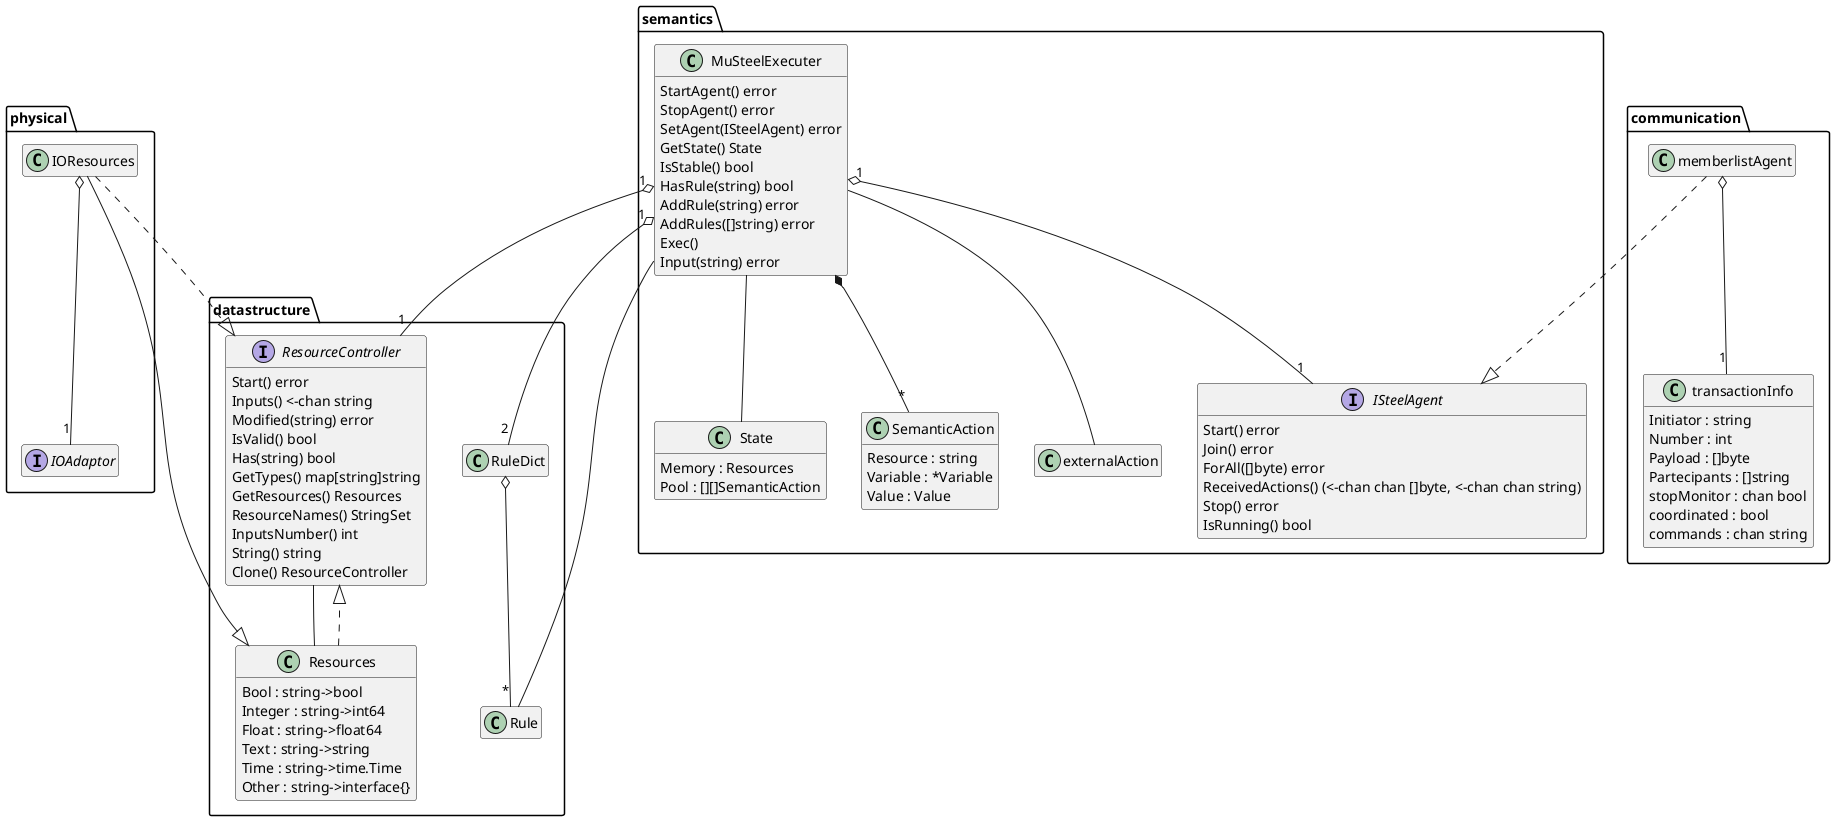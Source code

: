 @startuml
hide empty members

package physical {
    class IOResources {
        adaptor : IOAdaptor
    }
    hide IOResources attributes
    interface IOAdaptor
    IOResources o-- "1" IOAdaptor
}

package datastructure {
    class Rule
    class RuleDict
    interface ResourceController {
        Start() error
	    Inputs() <-chan string
	    Modified(string) error
	    IsValid() bool
	    Has(string) bool
	    GetTypes() map[string]string
	    GetResources() Resources
	    ResourceNames() StringSet
	    InputsNumber() int
	    String() string
	    Clone() ResourceController
    }
    class Resources {
        Bool : string->bool
	    Integer : string->int64
	    Float : string->float64
	    Text : string->string
	    Time : string->time.Time
	    Other : string->interface{}
    }
    RuleDict o-- "*" Rule
    Resources ..|> ResourceController
    ResourceController -- Resources
}

package semantics {
    class State {
        Memory : Resources
	    Pool : [][]SemanticAction
    }
    class MuSteelExecuter {
        memory : ResourceController
        pool : [][]SemanticAction
        agent : ISteelAgent
        localLibrary : string->RuleDict
        globalLibrary : string->RuleDict

        StartAgent() error
        StopAgent() error
        SetAgent(ISteelAgent) error
        GetState() State
        IsStable() bool
        HasRule(string) bool
        AddRule(string) error
        AddRules([]string) error
        Exec()
        Input(string) error
    }
    hide MuSteelExecuter attributes
    interface ISteelAgent {
        Start() error
	    Join() error
	    ForAll([]byte) error
	    ReceivedActions() (<-chan chan []byte, <-chan chan string)
	    Stop() error
	    IsRunning() bool
    }
    class SemanticAction {
        Resource : string
        Variable : *Variable
        Value : Value
    }
    class externalAction

    MuSteelExecuter "1" o-- "1" ISteelAgent
    MuSteelExecuter *-- "*" SemanticAction
    MuSteelExecuter -- externalAction
    MuSteelExecuter -- State
}

package communication {
    class memberlistAgent
    class transactionInfo {
	    Initiator : string
	    Number : int
	    Payload : []byte
	    Partecipants : []string
	    stopMonitor : chan bool
	    coordinated : bool
	    commands : chan string
    }
    memberlistAgent o-- "1" transactionInfo
}

IOResources ..|> ResourceController
IOResources --|> Resources

MuSteelExecuter "1" o-- "1" ResourceController
MuSteelExecuter "1" o-- "2" RuleDict
MuSteelExecuter -- Rule

memberlistAgent ..|> ISteelAgent
@enduml
